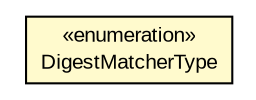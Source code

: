 #!/usr/local/bin/dot
#
# Class diagram 
# Generated by UMLGraph version R5_6-24-gf6e263 (http://www.umlgraph.org/)
#

digraph G {
	edge [fontname="arial",fontsize=10,labelfontname="arial",labelfontsize=10];
	node [fontname="arial",fontsize=10,shape=plaintext];
	nodesep=0.25;
	ranksep=0.5;
	// eu.europa.esig.dss.validation.DigestMatcherType
	c332874 [label=<<table title="eu.europa.esig.dss.validation.DigestMatcherType" border="0" cellborder="1" cellspacing="0" cellpadding="2" port="p" bgcolor="lemonChiffon" href="./DigestMatcherType.html">
		<tr><td><table border="0" cellspacing="0" cellpadding="1">
<tr><td align="center" balign="center"> &#171;enumeration&#187; </td></tr>
<tr><td align="center" balign="center"> DigestMatcherType </td></tr>
		</table></td></tr>
		</table>>, URL="./DigestMatcherType.html", fontname="arial", fontcolor="black", fontsize=10.0];
}

